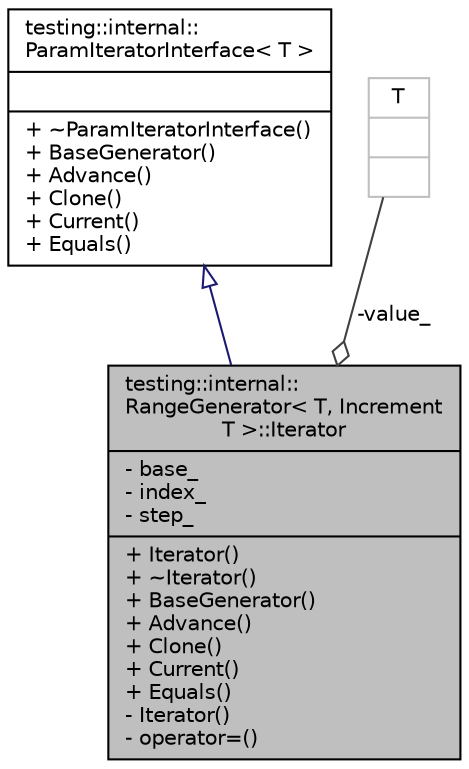 digraph "testing::internal::RangeGenerator&lt; T, IncrementT &gt;::Iterator"
{
 // INTERACTIVE_SVG=YES
 // LATEX_PDF_SIZE
  edge [fontname="Helvetica",fontsize="10",labelfontname="Helvetica",labelfontsize="10"];
  node [fontname="Helvetica",fontsize="10",shape=record];
  Node1 [label="{testing::internal::\lRangeGenerator\< T, Increment\lT \>::Iterator\n|- base_\l- index_\l- step_\l|+ Iterator()\l+ ~Iterator()\l+ BaseGenerator()\l+ Advance()\l+ Clone()\l+ Current()\l+ Equals()\l- Iterator()\l- operator=()\l}",height=0.2,width=0.4,color="black", fillcolor="grey75", style="filled", fontcolor="black",tooltip=" "];
  Node2 -> Node1 [dir="back",color="midnightblue",fontsize="10",style="solid",arrowtail="onormal",fontname="Helvetica"];
  Node2 [label="{testing::internal::\lParamIteratorInterface\< T \>\n||+ ~ParamIteratorInterface()\l+ BaseGenerator()\l+ Advance()\l+ Clone()\l+ Current()\l+ Equals()\l}",height=0.2,width=0.4,color="black", fillcolor="white", style="filled",URL="$d9/db9/classtesting_1_1internal_1_1_param_iterator_interface.html",tooltip=" "];
  Node3 -> Node1 [color="grey25",fontsize="10",style="solid",label=" -value_" ,arrowhead="odiamond",fontname="Helvetica"];
  Node3 [label="{T\n||}",height=0.2,width=0.4,color="grey75", fillcolor="white", style="filled",tooltip=" "];
}
